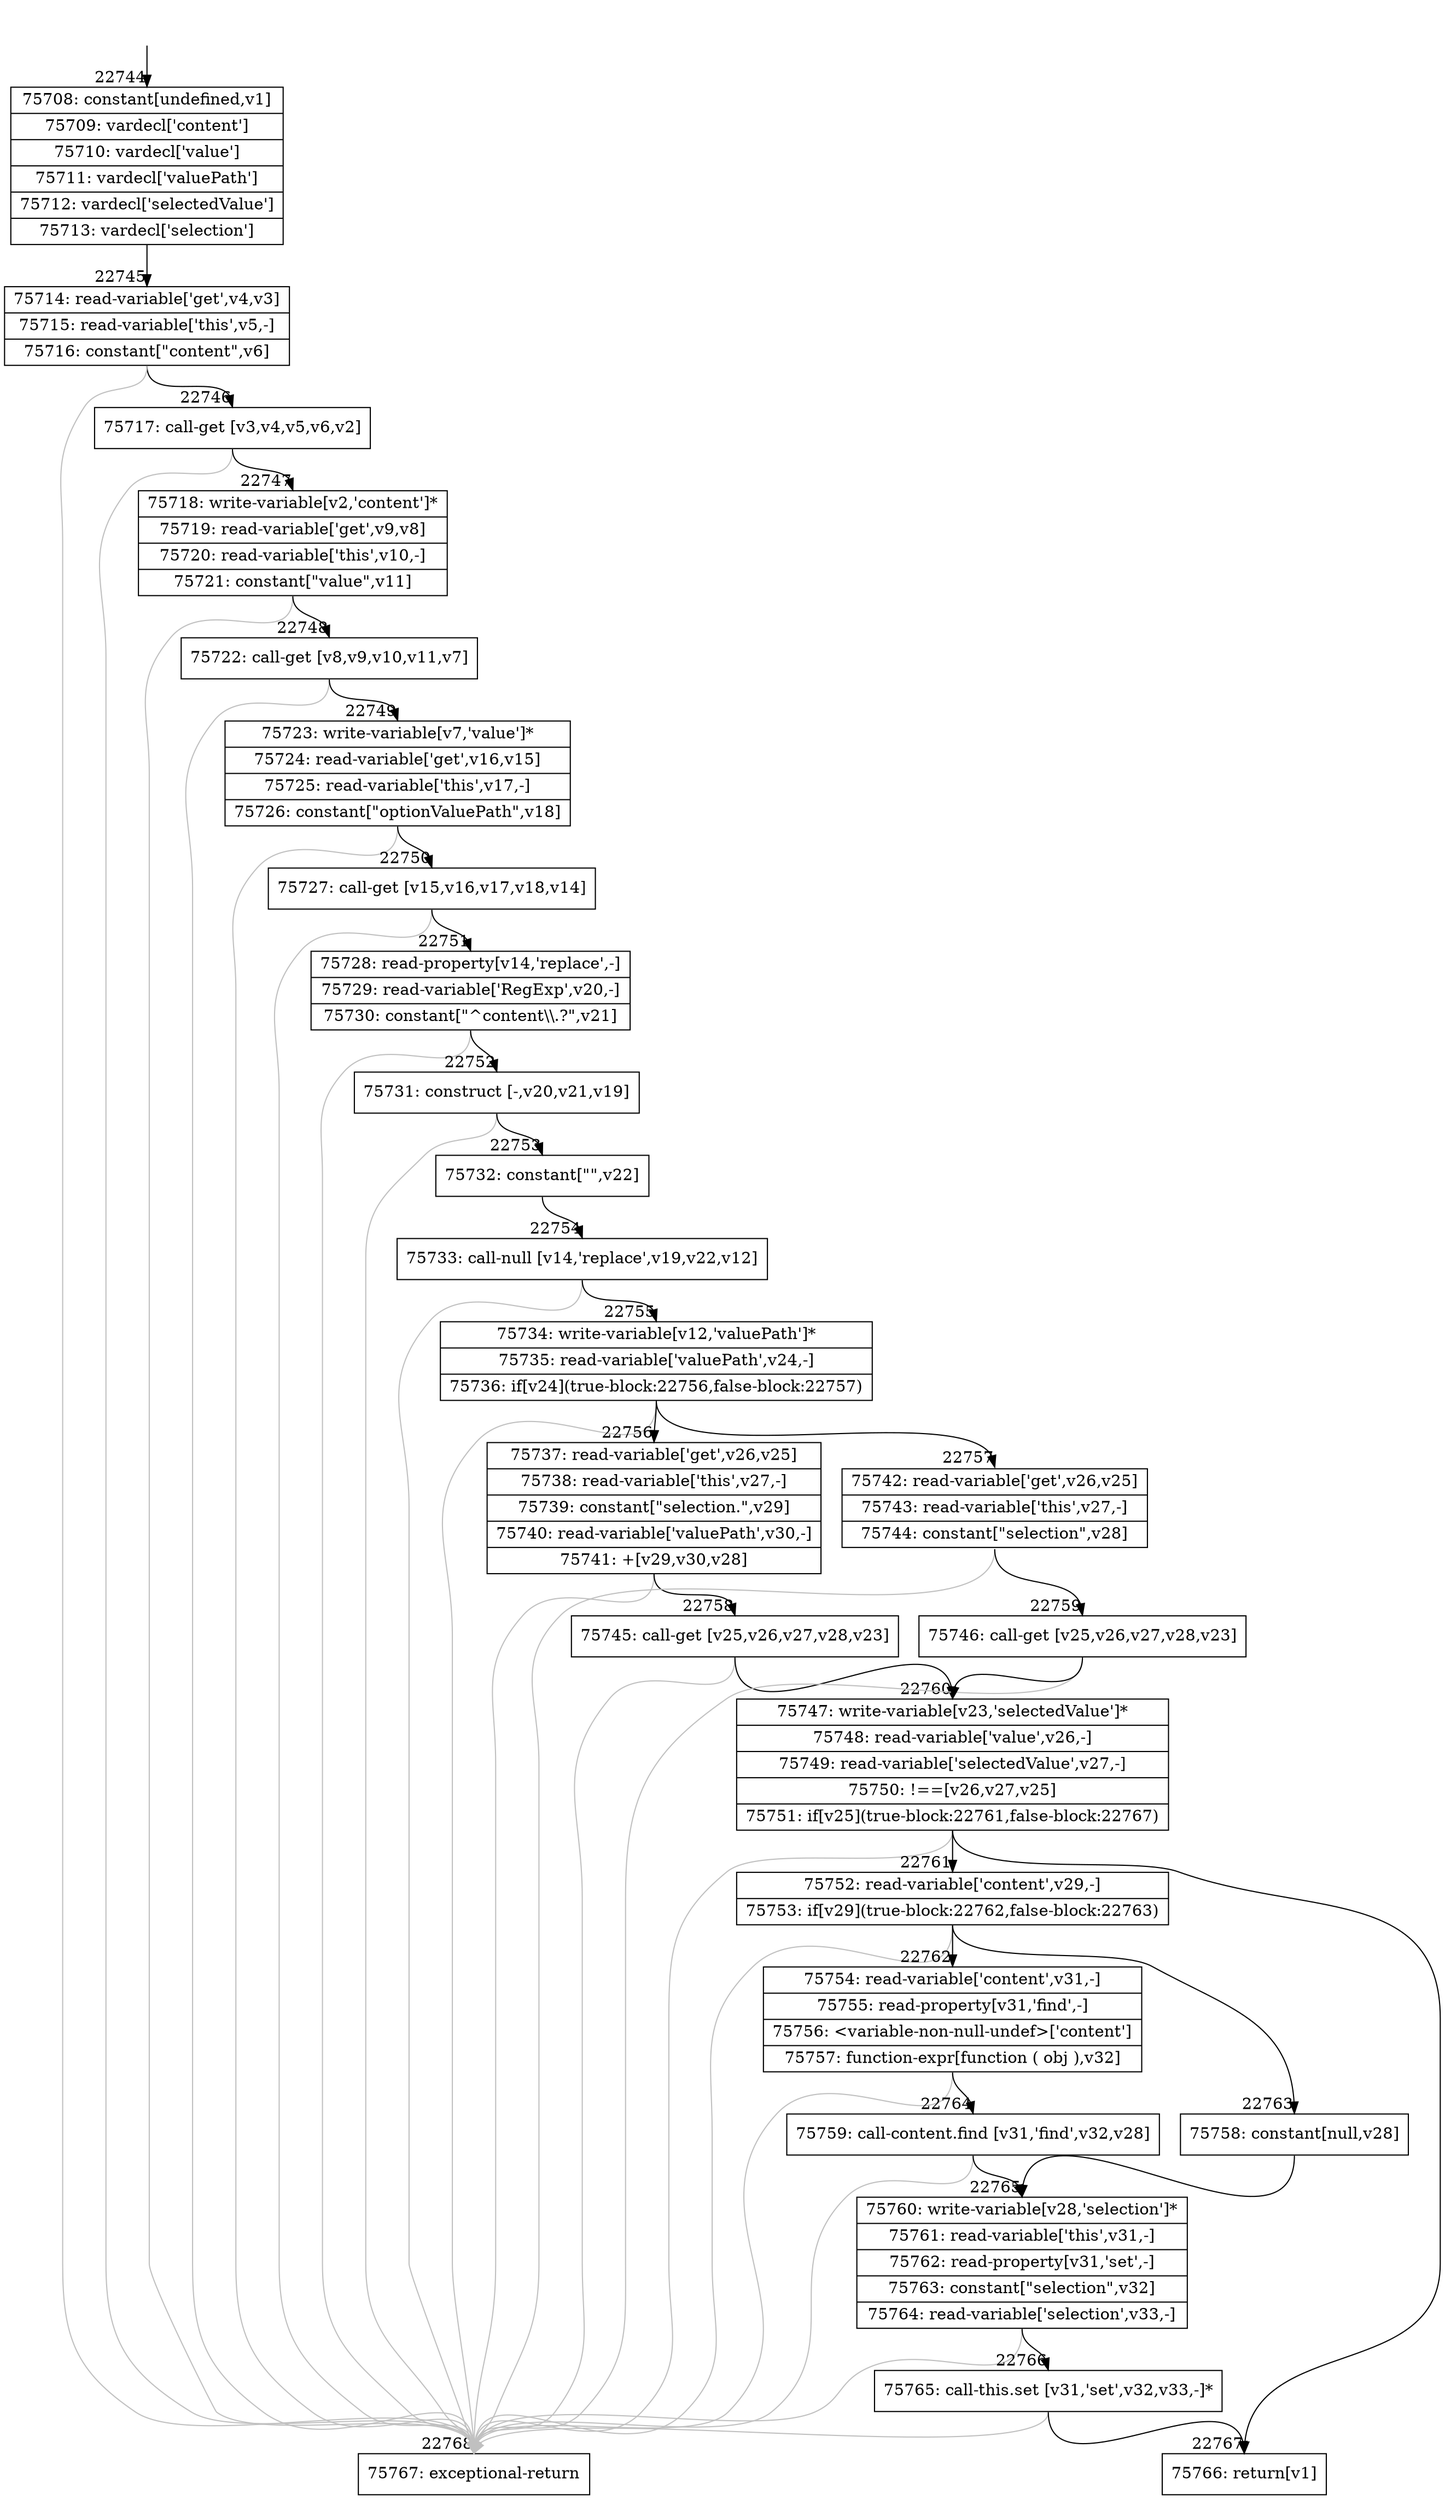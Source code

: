 digraph {
rankdir="TD"
BB_entry1982[shape=none,label=""];
BB_entry1982 -> BB22744 [tailport=s, headport=n, headlabel="    22744"]
BB22744 [shape=record label="{75708: constant[undefined,v1]|75709: vardecl['content']|75710: vardecl['value']|75711: vardecl['valuePath']|75712: vardecl['selectedValue']|75713: vardecl['selection']}" ] 
BB22744 -> BB22745 [tailport=s, headport=n, headlabel="      22745"]
BB22745 [shape=record label="{75714: read-variable['get',v4,v3]|75715: read-variable['this',v5,-]|75716: constant[\"content\",v6]}" ] 
BB22745 -> BB22746 [tailport=s, headport=n, headlabel="      22746"]
BB22745 -> BB22768 [tailport=s, headport=n, color=gray, headlabel="      22768"]
BB22746 [shape=record label="{75717: call-get [v3,v4,v5,v6,v2]}" ] 
BB22746 -> BB22747 [tailport=s, headport=n, headlabel="      22747"]
BB22746 -> BB22768 [tailport=s, headport=n, color=gray]
BB22747 [shape=record label="{75718: write-variable[v2,'content']*|75719: read-variable['get',v9,v8]|75720: read-variable['this',v10,-]|75721: constant[\"value\",v11]}" ] 
BB22747 -> BB22748 [tailport=s, headport=n, headlabel="      22748"]
BB22747 -> BB22768 [tailport=s, headport=n, color=gray]
BB22748 [shape=record label="{75722: call-get [v8,v9,v10,v11,v7]}" ] 
BB22748 -> BB22749 [tailport=s, headport=n, headlabel="      22749"]
BB22748 -> BB22768 [tailport=s, headport=n, color=gray]
BB22749 [shape=record label="{75723: write-variable[v7,'value']*|75724: read-variable['get',v16,v15]|75725: read-variable['this',v17,-]|75726: constant[\"optionValuePath\",v18]}" ] 
BB22749 -> BB22750 [tailport=s, headport=n, headlabel="      22750"]
BB22749 -> BB22768 [tailport=s, headport=n, color=gray]
BB22750 [shape=record label="{75727: call-get [v15,v16,v17,v18,v14]}" ] 
BB22750 -> BB22751 [tailport=s, headport=n, headlabel="      22751"]
BB22750 -> BB22768 [tailport=s, headport=n, color=gray]
BB22751 [shape=record label="{75728: read-property[v14,'replace',-]|75729: read-variable['RegExp',v20,-]|75730: constant[\"^content\\\\.?\",v21]}" ] 
BB22751 -> BB22752 [tailport=s, headport=n, headlabel="      22752"]
BB22751 -> BB22768 [tailport=s, headport=n, color=gray]
BB22752 [shape=record label="{75731: construct [-,v20,v21,v19]}" ] 
BB22752 -> BB22753 [tailport=s, headport=n, headlabel="      22753"]
BB22752 -> BB22768 [tailport=s, headport=n, color=gray]
BB22753 [shape=record label="{75732: constant[\"\",v22]}" ] 
BB22753 -> BB22754 [tailport=s, headport=n, headlabel="      22754"]
BB22754 [shape=record label="{75733: call-null [v14,'replace',v19,v22,v12]}" ] 
BB22754 -> BB22755 [tailport=s, headport=n, headlabel="      22755"]
BB22754 -> BB22768 [tailport=s, headport=n, color=gray]
BB22755 [shape=record label="{75734: write-variable[v12,'valuePath']*|75735: read-variable['valuePath',v24,-]|75736: if[v24](true-block:22756,false-block:22757)}" ] 
BB22755 -> BB22756 [tailport=s, headport=n, headlabel="      22756"]
BB22755 -> BB22757 [tailport=s, headport=n, headlabel="      22757"]
BB22755 -> BB22768 [tailport=s, headport=n, color=gray]
BB22756 [shape=record label="{75737: read-variable['get',v26,v25]|75738: read-variable['this',v27,-]|75739: constant[\"selection.\",v29]|75740: read-variable['valuePath',v30,-]|75741: +[v29,v30,v28]}" ] 
BB22756 -> BB22758 [tailport=s, headport=n, headlabel="      22758"]
BB22756 -> BB22768 [tailport=s, headport=n, color=gray]
BB22757 [shape=record label="{75742: read-variable['get',v26,v25]|75743: read-variable['this',v27,-]|75744: constant[\"selection\",v28]}" ] 
BB22757 -> BB22759 [tailport=s, headport=n, headlabel="      22759"]
BB22757 -> BB22768 [tailport=s, headport=n, color=gray]
BB22758 [shape=record label="{75745: call-get [v25,v26,v27,v28,v23]}" ] 
BB22758 -> BB22760 [tailport=s, headport=n, headlabel="      22760"]
BB22758 -> BB22768 [tailport=s, headport=n, color=gray]
BB22759 [shape=record label="{75746: call-get [v25,v26,v27,v28,v23]}" ] 
BB22759 -> BB22760 [tailport=s, headport=n]
BB22759 -> BB22768 [tailport=s, headport=n, color=gray]
BB22760 [shape=record label="{75747: write-variable[v23,'selectedValue']*|75748: read-variable['value',v26,-]|75749: read-variable['selectedValue',v27,-]|75750: !==[v26,v27,v25]|75751: if[v25](true-block:22761,false-block:22767)}" ] 
BB22760 -> BB22761 [tailport=s, headport=n, headlabel="      22761"]
BB22760 -> BB22767 [tailport=s, headport=n, headlabel="      22767"]
BB22760 -> BB22768 [tailport=s, headport=n, color=gray]
BB22761 [shape=record label="{75752: read-variable['content',v29,-]|75753: if[v29](true-block:22762,false-block:22763)}" ] 
BB22761 -> BB22762 [tailport=s, headport=n, headlabel="      22762"]
BB22761 -> BB22763 [tailport=s, headport=n, headlabel="      22763"]
BB22761 -> BB22768 [tailport=s, headport=n, color=gray]
BB22762 [shape=record label="{75754: read-variable['content',v31,-]|75755: read-property[v31,'find',-]|75756: \<variable-non-null-undef\>['content']|75757: function-expr[function ( obj ),v32]}" ] 
BB22762 -> BB22764 [tailport=s, headport=n, headlabel="      22764"]
BB22762 -> BB22768 [tailport=s, headport=n, color=gray]
BB22763 [shape=record label="{75758: constant[null,v28]}" ] 
BB22763 -> BB22765 [tailport=s, headport=n, headlabel="      22765"]
BB22764 [shape=record label="{75759: call-content.find [v31,'find',v32,v28]}" ] 
BB22764 -> BB22765 [tailport=s, headport=n]
BB22764 -> BB22768 [tailport=s, headport=n, color=gray]
BB22765 [shape=record label="{75760: write-variable[v28,'selection']*|75761: read-variable['this',v31,-]|75762: read-property[v31,'set',-]|75763: constant[\"selection\",v32]|75764: read-variable['selection',v33,-]}" ] 
BB22765 -> BB22766 [tailport=s, headport=n, headlabel="      22766"]
BB22765 -> BB22768 [tailport=s, headport=n, color=gray]
BB22766 [shape=record label="{75765: call-this.set [v31,'set',v32,v33,-]*}" ] 
BB22766 -> BB22767 [tailport=s, headport=n]
BB22766 -> BB22768 [tailport=s, headport=n, color=gray]
BB22767 [shape=record label="{75766: return[v1]}" ] 
BB22768 [shape=record label="{75767: exceptional-return}" ] 
//#$~ 42890
}
